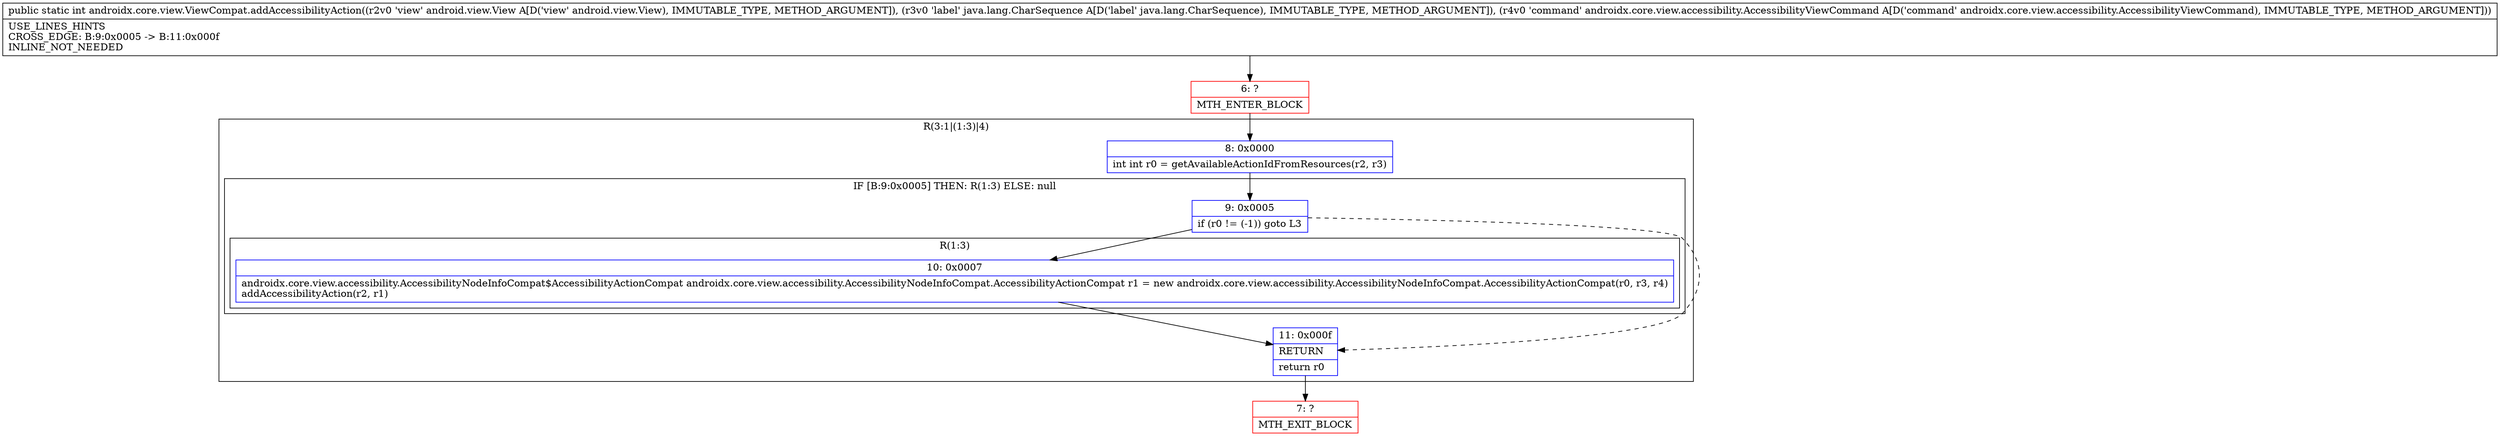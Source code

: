 digraph "CFG forandroidx.core.view.ViewCompat.addAccessibilityAction(Landroid\/view\/View;Ljava\/lang\/CharSequence;Landroidx\/core\/view\/accessibility\/AccessibilityViewCommand;)I" {
subgraph cluster_Region_156550703 {
label = "R(3:1|(1:3)|4)";
node [shape=record,color=blue];
Node_8 [shape=record,label="{8\:\ 0x0000|int int r0 = getAvailableActionIdFromResources(r2, r3)\l}"];
subgraph cluster_IfRegion_1217281661 {
label = "IF [B:9:0x0005] THEN: R(1:3) ELSE: null";
node [shape=record,color=blue];
Node_9 [shape=record,label="{9\:\ 0x0005|if (r0 != (\-1)) goto L3\l}"];
subgraph cluster_Region_385856750 {
label = "R(1:3)";
node [shape=record,color=blue];
Node_10 [shape=record,label="{10\:\ 0x0007|androidx.core.view.accessibility.AccessibilityNodeInfoCompat$AccessibilityActionCompat androidx.core.view.accessibility.AccessibilityNodeInfoCompat.AccessibilityActionCompat r1 = new androidx.core.view.accessibility.AccessibilityNodeInfoCompat.AccessibilityActionCompat(r0, r3, r4)\laddAccessibilityAction(r2, r1)\l}"];
}
}
Node_11 [shape=record,label="{11\:\ 0x000f|RETURN\l|return r0\l}"];
}
Node_6 [shape=record,color=red,label="{6\:\ ?|MTH_ENTER_BLOCK\l}"];
Node_7 [shape=record,color=red,label="{7\:\ ?|MTH_EXIT_BLOCK\l}"];
MethodNode[shape=record,label="{public static int androidx.core.view.ViewCompat.addAccessibilityAction((r2v0 'view' android.view.View A[D('view' android.view.View), IMMUTABLE_TYPE, METHOD_ARGUMENT]), (r3v0 'label' java.lang.CharSequence A[D('label' java.lang.CharSequence), IMMUTABLE_TYPE, METHOD_ARGUMENT]), (r4v0 'command' androidx.core.view.accessibility.AccessibilityViewCommand A[D('command' androidx.core.view.accessibility.AccessibilityViewCommand), IMMUTABLE_TYPE, METHOD_ARGUMENT]))  | USE_LINES_HINTS\lCROSS_EDGE: B:9:0x0005 \-\> B:11:0x000f\lINLINE_NOT_NEEDED\l}"];
MethodNode -> Node_6;Node_8 -> Node_9;
Node_9 -> Node_10;
Node_9 -> Node_11[style=dashed];
Node_10 -> Node_11;
Node_11 -> Node_7;
Node_6 -> Node_8;
}

